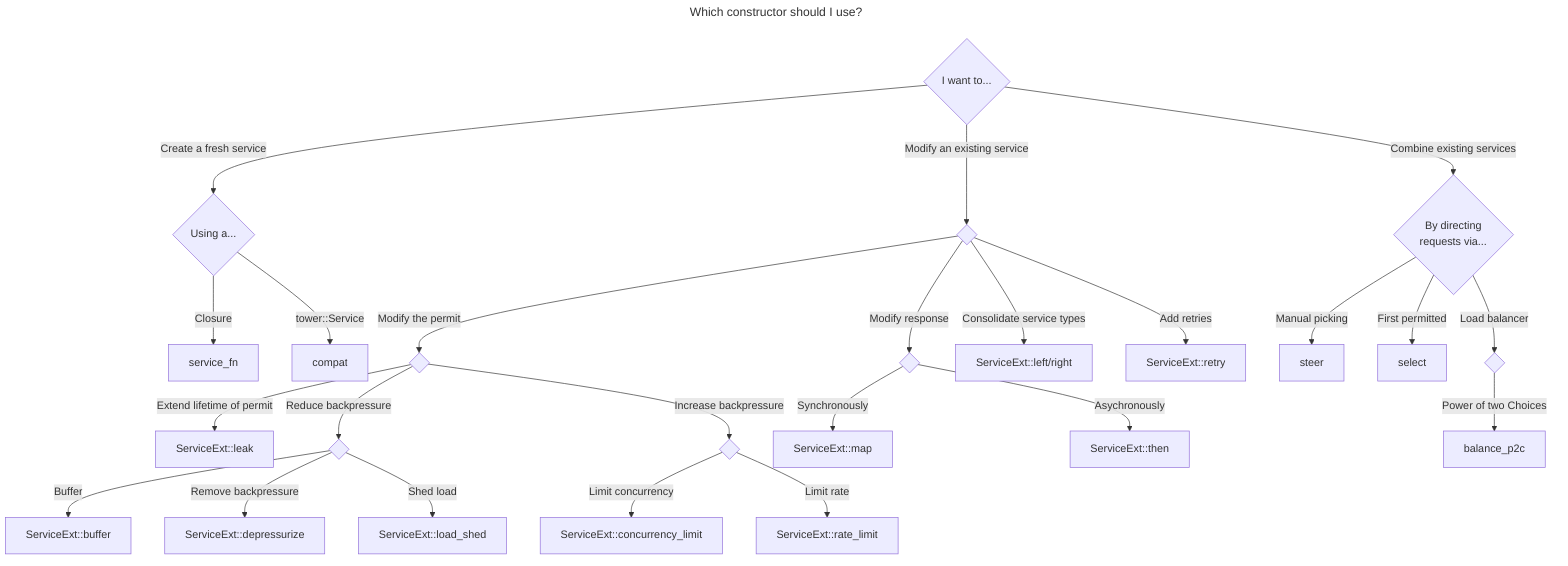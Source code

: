 ---
title: Which constructor should I use?
---
flowchart TD
    A{I want to...} --> |Create a fresh service| B{Using a...}
    B --> |Closure| service_fn
    B --> |tower::Service| compat
    A --> |Modify an existing service| C{ }
    C --> |Modify the permit| D{ }
    D --> |Extend lifetime of permit| ServiceExt::leak
    D --> |Reduce backpressure| E{ }
    E --> |Buffer| ServiceExt::buffer
    E --> |Remove backpressure| ServiceExt::depressurize
    E --> |Shed load| ServiceExt::load_shed
    D --> |Increase backpressure| F{ }
    F --> |Limit concurrency| ServiceExt::concurrency_limit
    F --> |Limit rate| ServiceExt::rate_limit
    C --> |Modify response| G{ }
    G --> |Synchronously| ServiceExt::map
    G --> |Asychronously| ServiceExt::then
    C --> |Consolidate service types| ServiceExt::left/right
    C --> |Add retries| ServiceExt::retry
    A --> |Combine existing services| H{By directing \nrequests via...}
    H --> |Manual picking| steer
    H --> |First permitted| select
    H --> |Load balancer| I{ }
    I --> |Power of two Choices| balance_p2c